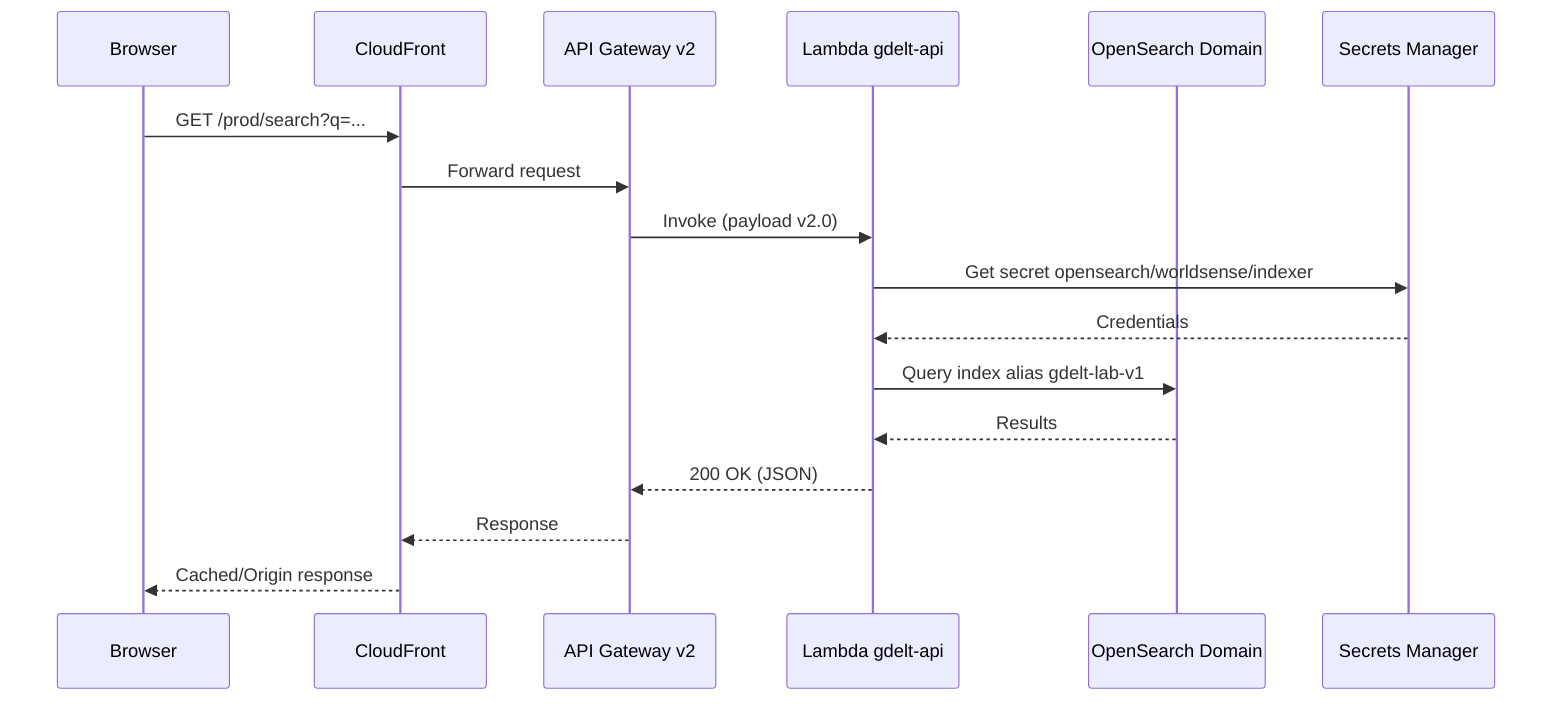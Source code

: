 sequenceDiagram
  participant User as Browser
  participant CF as CloudFront
  participant APIV2 as API Gateway v2
  participant L as Lambda gdelt-api
  participant OS as OpenSearch Domain
  participant SM as Secrets Manager

  User->>CF: GET /prod/search?q=...
  CF->>APIV2: Forward request
  APIV2->>L: Invoke (payload v2.0)
  L->>SM: Get secret opensearch/worldsense/indexer
  SM-->>L: Credentials
  L->>OS: Query index alias gdelt-lab-v1
  OS-->>L: Results
  L-->>APIV2: 200 OK (JSON)
  APIV2-->>CF: Response
  CF-->>User: Cached/Origin response